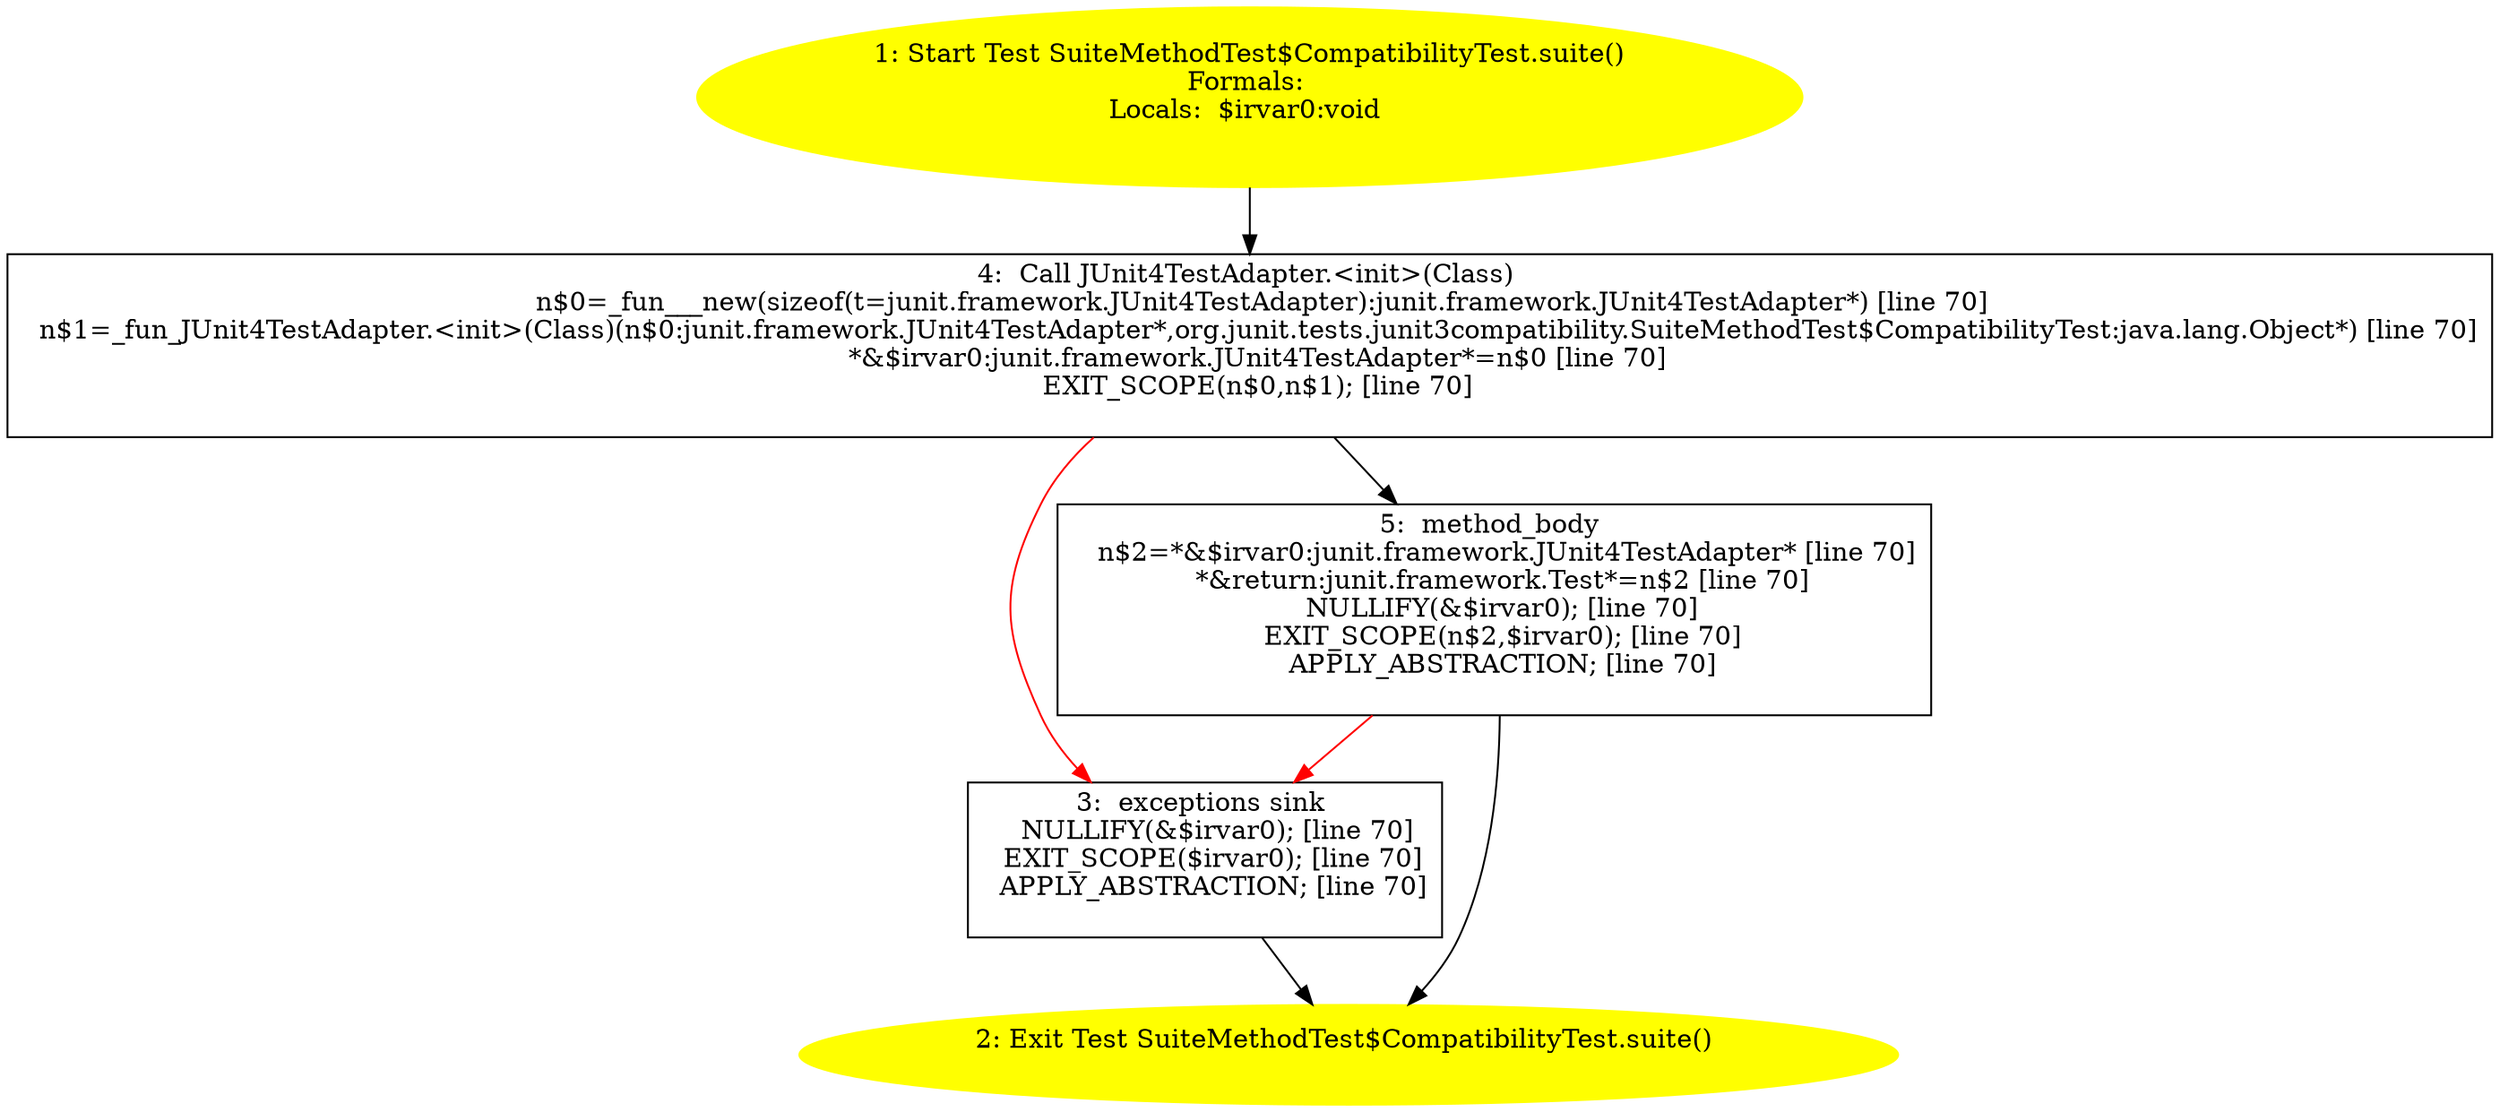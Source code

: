 /* @generated */
digraph cfg {
"org.junit.tests.junit3compatibility.SuiteMethodTest$CompatibilityTest.suite():junit.framework.Test.90299e012c779ff755cf7e1ba0ee823b_1" [label="1: Start Test SuiteMethodTest$CompatibilityTest.suite()\nFormals: \nLocals:  $irvar0:void \n  " color=yellow style=filled]
	

	 "org.junit.tests.junit3compatibility.SuiteMethodTest$CompatibilityTest.suite():junit.framework.Test.90299e012c779ff755cf7e1ba0ee823b_1" -> "org.junit.tests.junit3compatibility.SuiteMethodTest$CompatibilityTest.suite():junit.framework.Test.90299e012c779ff755cf7e1ba0ee823b_4" ;
"org.junit.tests.junit3compatibility.SuiteMethodTest$CompatibilityTest.suite():junit.framework.Test.90299e012c779ff755cf7e1ba0ee823b_2" [label="2: Exit Test SuiteMethodTest$CompatibilityTest.suite() \n  " color=yellow style=filled]
	

"org.junit.tests.junit3compatibility.SuiteMethodTest$CompatibilityTest.suite():junit.framework.Test.90299e012c779ff755cf7e1ba0ee823b_3" [label="3:  exceptions sink \n   NULLIFY(&$irvar0); [line 70]\n  EXIT_SCOPE($irvar0); [line 70]\n  APPLY_ABSTRACTION; [line 70]\n " shape="box"]
	

	 "org.junit.tests.junit3compatibility.SuiteMethodTest$CompatibilityTest.suite():junit.framework.Test.90299e012c779ff755cf7e1ba0ee823b_3" -> "org.junit.tests.junit3compatibility.SuiteMethodTest$CompatibilityTest.suite():junit.framework.Test.90299e012c779ff755cf7e1ba0ee823b_2" ;
"org.junit.tests.junit3compatibility.SuiteMethodTest$CompatibilityTest.suite():junit.framework.Test.90299e012c779ff755cf7e1ba0ee823b_4" [label="4:  Call JUnit4TestAdapter.<init>(Class) \n   n$0=_fun___new(sizeof(t=junit.framework.JUnit4TestAdapter):junit.framework.JUnit4TestAdapter*) [line 70]\n  n$1=_fun_JUnit4TestAdapter.<init>(Class)(n$0:junit.framework.JUnit4TestAdapter*,org.junit.tests.junit3compatibility.SuiteMethodTest$CompatibilityTest:java.lang.Object*) [line 70]\n  *&$irvar0:junit.framework.JUnit4TestAdapter*=n$0 [line 70]\n  EXIT_SCOPE(n$0,n$1); [line 70]\n " shape="box"]
	

	 "org.junit.tests.junit3compatibility.SuiteMethodTest$CompatibilityTest.suite():junit.framework.Test.90299e012c779ff755cf7e1ba0ee823b_4" -> "org.junit.tests.junit3compatibility.SuiteMethodTest$CompatibilityTest.suite():junit.framework.Test.90299e012c779ff755cf7e1ba0ee823b_5" ;
	 "org.junit.tests.junit3compatibility.SuiteMethodTest$CompatibilityTest.suite():junit.framework.Test.90299e012c779ff755cf7e1ba0ee823b_4" -> "org.junit.tests.junit3compatibility.SuiteMethodTest$CompatibilityTest.suite():junit.framework.Test.90299e012c779ff755cf7e1ba0ee823b_3" [color="red" ];
"org.junit.tests.junit3compatibility.SuiteMethodTest$CompatibilityTest.suite():junit.framework.Test.90299e012c779ff755cf7e1ba0ee823b_5" [label="5:  method_body \n   n$2=*&$irvar0:junit.framework.JUnit4TestAdapter* [line 70]\n  *&return:junit.framework.Test*=n$2 [line 70]\n  NULLIFY(&$irvar0); [line 70]\n  EXIT_SCOPE(n$2,$irvar0); [line 70]\n  APPLY_ABSTRACTION; [line 70]\n " shape="box"]
	

	 "org.junit.tests.junit3compatibility.SuiteMethodTest$CompatibilityTest.suite():junit.framework.Test.90299e012c779ff755cf7e1ba0ee823b_5" -> "org.junit.tests.junit3compatibility.SuiteMethodTest$CompatibilityTest.suite():junit.framework.Test.90299e012c779ff755cf7e1ba0ee823b_2" ;
	 "org.junit.tests.junit3compatibility.SuiteMethodTest$CompatibilityTest.suite():junit.framework.Test.90299e012c779ff755cf7e1ba0ee823b_5" -> "org.junit.tests.junit3compatibility.SuiteMethodTest$CompatibilityTest.suite():junit.framework.Test.90299e012c779ff755cf7e1ba0ee823b_3" [color="red" ];
}
